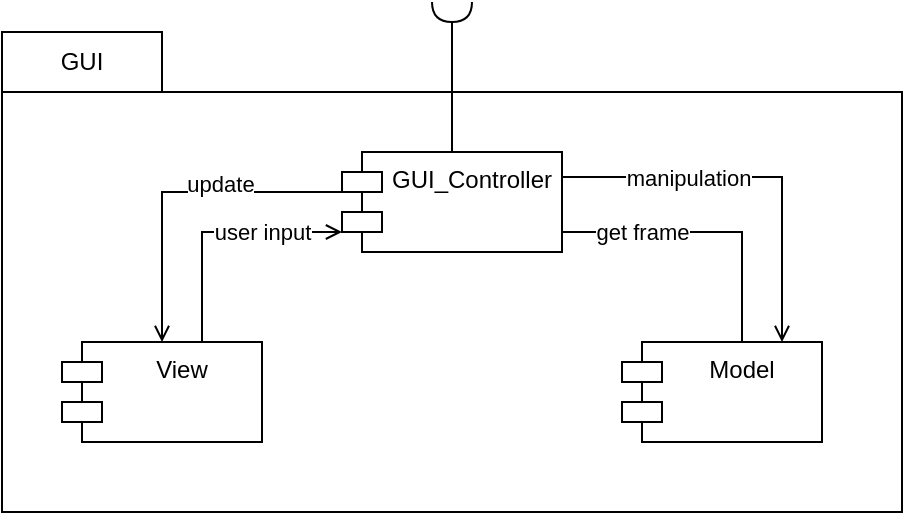 <mxfile version="20.5.3" type="embed"><diagram id="23iRSUPoRavnBvh4doch" name="Page-1"><mxGraphModel dx="1062" dy="1118" grid="1" gridSize="10" guides="1" tooltips="1" connect="1" arrows="1" fold="1" page="1" pageScale="1" pageWidth="827" pageHeight="1169" math="0" shadow="0"><root><mxCell id="0"/><mxCell id="1" parent="0"/><mxCell id="2" value="" style="shape=folder;fontStyle=1;spacingTop=10;tabWidth=80;tabHeight=30;tabPosition=left;html=1;container=0;" parent="1" vertex="1"><mxGeometry x="160" y="230" width="450" height="240" as="geometry"/></mxCell><mxCell id="43" style="edgeStyle=orthogonalEdgeStyle;rounded=0;orthogonalLoop=1;jettySize=auto;html=1;startArrow=none;startFill=0;endArrow=open;endFill=0;" parent="1" source="4" edge="1"><mxGeometry relative="1" as="geometry"><mxPoint x="430" y="330" as="targetPoint"/><Array as="points"><mxPoint x="530" y="330"/><mxPoint x="430" y="330"/></Array></mxGeometry></mxCell><mxCell id="44" value="get frame" style="edgeLabel;html=1;align=center;verticalAlign=middle;resizable=0;points=[];" parent="43" vertex="1" connectable="0"><mxGeometry x="0.071" y="1" relative="1" as="geometry"><mxPoint x="-22" y="-1" as="offset"/></mxGeometry></mxCell><mxCell id="4" value="Model" style="shape=module;align=left;spacingLeft=20;align=center;verticalAlign=top;container=0;" parent="1" vertex="1"><mxGeometry x="470" y="385" width="100" height="50" as="geometry"/></mxCell><mxCell id="37" style="edgeStyle=orthogonalEdgeStyle;rounded=0;orthogonalLoop=1;jettySize=auto;html=1;endArrow=none;endFill=0;startArrow=open;startFill=0;" parent="1" source="5" target="6" edge="1"><mxGeometry relative="1" as="geometry"><Array as="points"><mxPoint x="240" y="310"/></Array></mxGeometry></mxCell><mxCell id="42" value="update" style="edgeLabel;html=1;align=center;verticalAlign=middle;resizable=0;points=[];" parent="37" vertex="1" connectable="0"><mxGeometry x="0.261" y="4" relative="1" as="geometry"><mxPoint as="offset"/></mxGeometry></mxCell><mxCell id="38" style="edgeStyle=orthogonalEdgeStyle;rounded=0;orthogonalLoop=1;jettySize=auto;html=1;startArrow=none;startFill=0;endArrow=open;endFill=0;" parent="1" source="5" target="6" edge="1"><mxGeometry relative="1" as="geometry"><Array as="points"><mxPoint x="260" y="330"/></Array></mxGeometry></mxCell><mxCell id="39" value="user input" style="edgeLabel;html=1;align=center;verticalAlign=middle;resizable=0;points=[];" parent="38" vertex="1" connectable="0"><mxGeometry x="-0.024" relative="1" as="geometry"><mxPoint x="24" as="offset"/></mxGeometry></mxCell><mxCell id="5" value="View" style="shape=module;align=left;spacingLeft=20;align=center;verticalAlign=top;container=0;" parent="1" vertex="1"><mxGeometry x="190" y="385" width="100" height="50" as="geometry"/></mxCell><mxCell id="11" style="edgeStyle=orthogonalEdgeStyle;rounded=0;orthogonalLoop=1;jettySize=auto;html=1;startArrow=none;startFill=0;endArrow=open;endFill=0;exitX=1;exitY=0.25;exitDx=0;exitDy=0;" parent="1" source="6" target="4" edge="1"><mxGeometry relative="1" as="geometry"><Array as="points"><mxPoint x="550" y="303"/></Array></mxGeometry></mxCell><mxCell id="40" value="manipulation" style="edgeLabel;html=1;align=center;verticalAlign=middle;resizable=0;points=[];" parent="11" vertex="1" connectable="0"><mxGeometry x="-0.225" y="-1" relative="1" as="geometry"><mxPoint x="-12" y="-1" as="offset"/></mxGeometry></mxCell><mxCell id="46" style="edgeStyle=orthogonalEdgeStyle;rounded=0;orthogonalLoop=1;jettySize=auto;html=1;entryX=1;entryY=0.5;entryDx=0;entryDy=0;entryPerimeter=0;endArrow=none;endFill=0;" edge="1" parent="1" source="6" target="45"><mxGeometry relative="1" as="geometry"/></mxCell><mxCell id="6" value="GUI_Controller" style="shape=module;align=left;spacingLeft=20;align=center;verticalAlign=top;container=0;" parent="1" vertex="1"><mxGeometry x="330" y="290" width="110" height="50" as="geometry"/></mxCell><mxCell id="45" value="" style="shape=requiredInterface;html=1;verticalLabelPosition=bottom;sketch=0;rotation=90;" vertex="1" parent="1"><mxGeometry x="380" y="210" width="10" height="20" as="geometry"/></mxCell><mxCell id="50" value="GUI" style="text;html=1;strokeColor=none;fillColor=none;align=center;verticalAlign=middle;whiteSpace=wrap;rounded=0;" vertex="1" parent="1"><mxGeometry x="170" y="230" width="60" height="30" as="geometry"/></mxCell></root></mxGraphModel></diagram></mxfile>